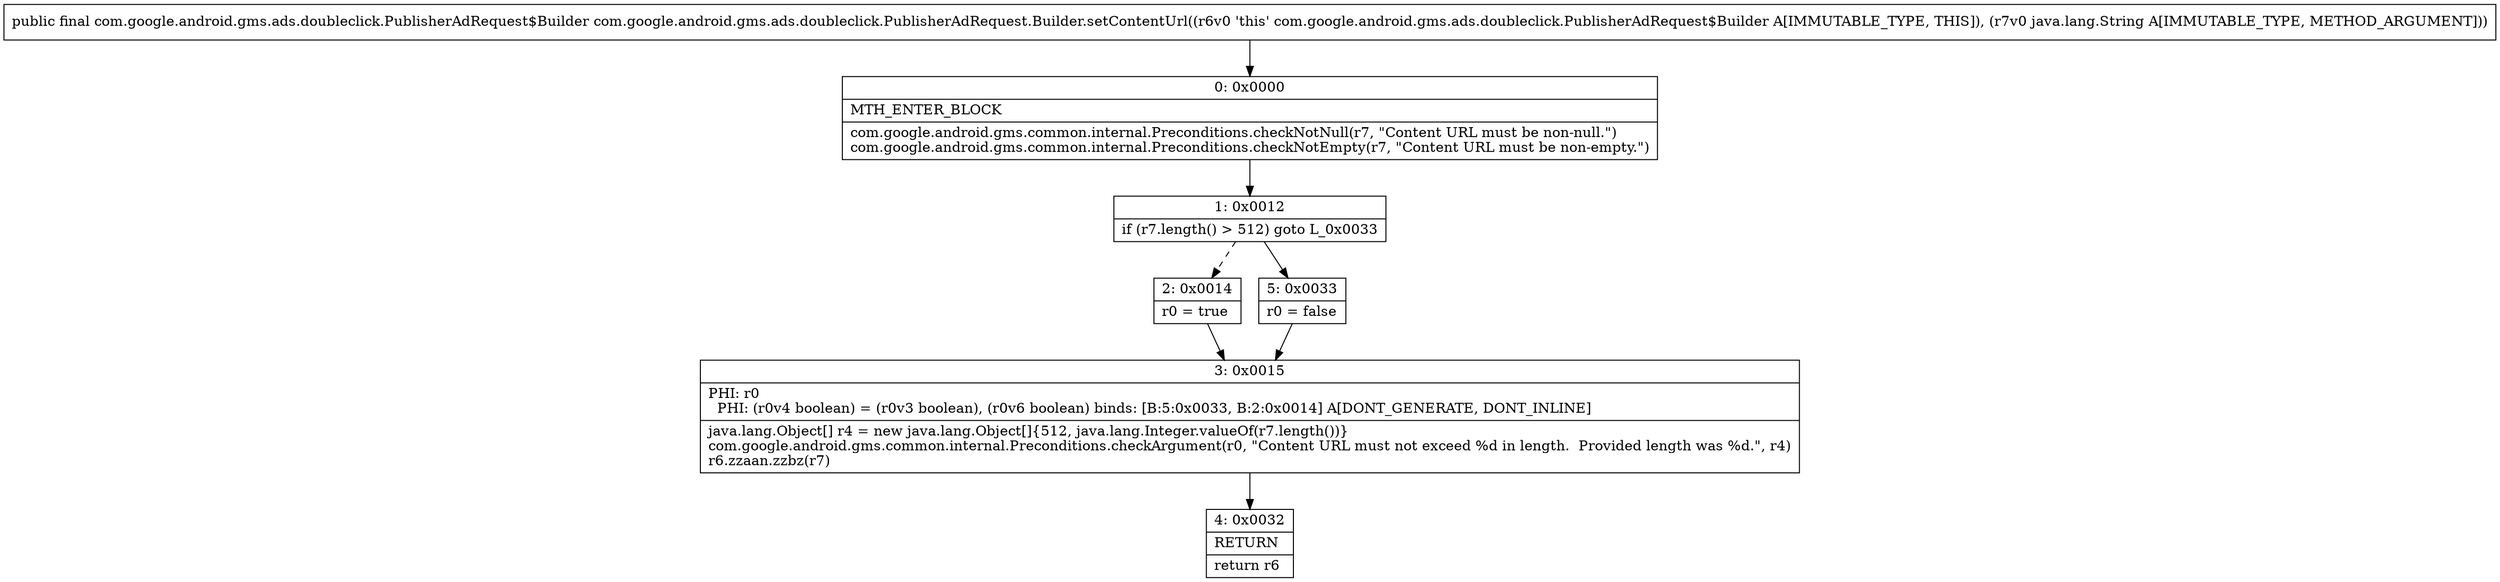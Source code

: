 digraph "CFG forcom.google.android.gms.ads.doubleclick.PublisherAdRequest.Builder.setContentUrl(Ljava\/lang\/String;)Lcom\/google\/android\/gms\/ads\/doubleclick\/PublisherAdRequest$Builder;" {
Node_0 [shape=record,label="{0\:\ 0x0000|MTH_ENTER_BLOCK\l|com.google.android.gms.common.internal.Preconditions.checkNotNull(r7, \"Content URL must be non\-null.\")\lcom.google.android.gms.common.internal.Preconditions.checkNotEmpty(r7, \"Content URL must be non\-empty.\")\l}"];
Node_1 [shape=record,label="{1\:\ 0x0012|if (r7.length() \> 512) goto L_0x0033\l}"];
Node_2 [shape=record,label="{2\:\ 0x0014|r0 = true\l}"];
Node_3 [shape=record,label="{3\:\ 0x0015|PHI: r0 \l  PHI: (r0v4 boolean) = (r0v3 boolean), (r0v6 boolean) binds: [B:5:0x0033, B:2:0x0014] A[DONT_GENERATE, DONT_INLINE]\l|java.lang.Object[] r4 = new java.lang.Object[]\{512, java.lang.Integer.valueOf(r7.length())\}\lcom.google.android.gms.common.internal.Preconditions.checkArgument(r0, \"Content URL must not exceed %d in length.  Provided length was %d.\", r4)\lr6.zzaan.zzbz(r7)\l}"];
Node_4 [shape=record,label="{4\:\ 0x0032|RETURN\l|return r6\l}"];
Node_5 [shape=record,label="{5\:\ 0x0033|r0 = false\l}"];
MethodNode[shape=record,label="{public final com.google.android.gms.ads.doubleclick.PublisherAdRequest$Builder com.google.android.gms.ads.doubleclick.PublisherAdRequest.Builder.setContentUrl((r6v0 'this' com.google.android.gms.ads.doubleclick.PublisherAdRequest$Builder A[IMMUTABLE_TYPE, THIS]), (r7v0 java.lang.String A[IMMUTABLE_TYPE, METHOD_ARGUMENT])) }"];
MethodNode -> Node_0;
Node_0 -> Node_1;
Node_1 -> Node_2[style=dashed];
Node_1 -> Node_5;
Node_2 -> Node_3;
Node_3 -> Node_4;
Node_5 -> Node_3;
}

